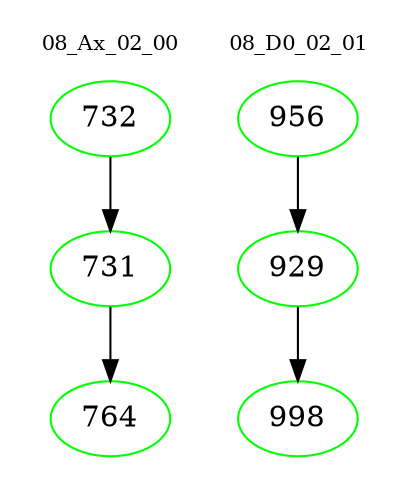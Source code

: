 digraph{
subgraph cluster_0 {
color = white
label = "08_Ax_02_00";
fontsize=10;
T0_732 [label="732", color="green"]
T0_732 -> T0_731 [color="black"]
T0_731 [label="731", color="green"]
T0_731 -> T0_764 [color="black"]
T0_764 [label="764", color="green"]
}
subgraph cluster_1 {
color = white
label = "08_D0_02_01";
fontsize=10;
T1_956 [label="956", color="green"]
T1_956 -> T1_929 [color="black"]
T1_929 [label="929", color="green"]
T1_929 -> T1_998 [color="black"]
T1_998 [label="998", color="green"]
}
}
